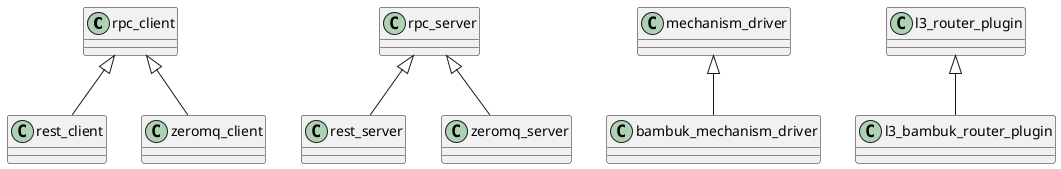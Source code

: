 @startuml

rpc_client <|-- rest_client
rpc_client <|-- zeromq_client
rpc_server <|-- rest_server
rpc_server <|-- zeromq_server
mechanism_driver <|-- bambuk_mechanism_driver
l3_router_plugin <|-- l3_bambuk_router_plugin

@enduml